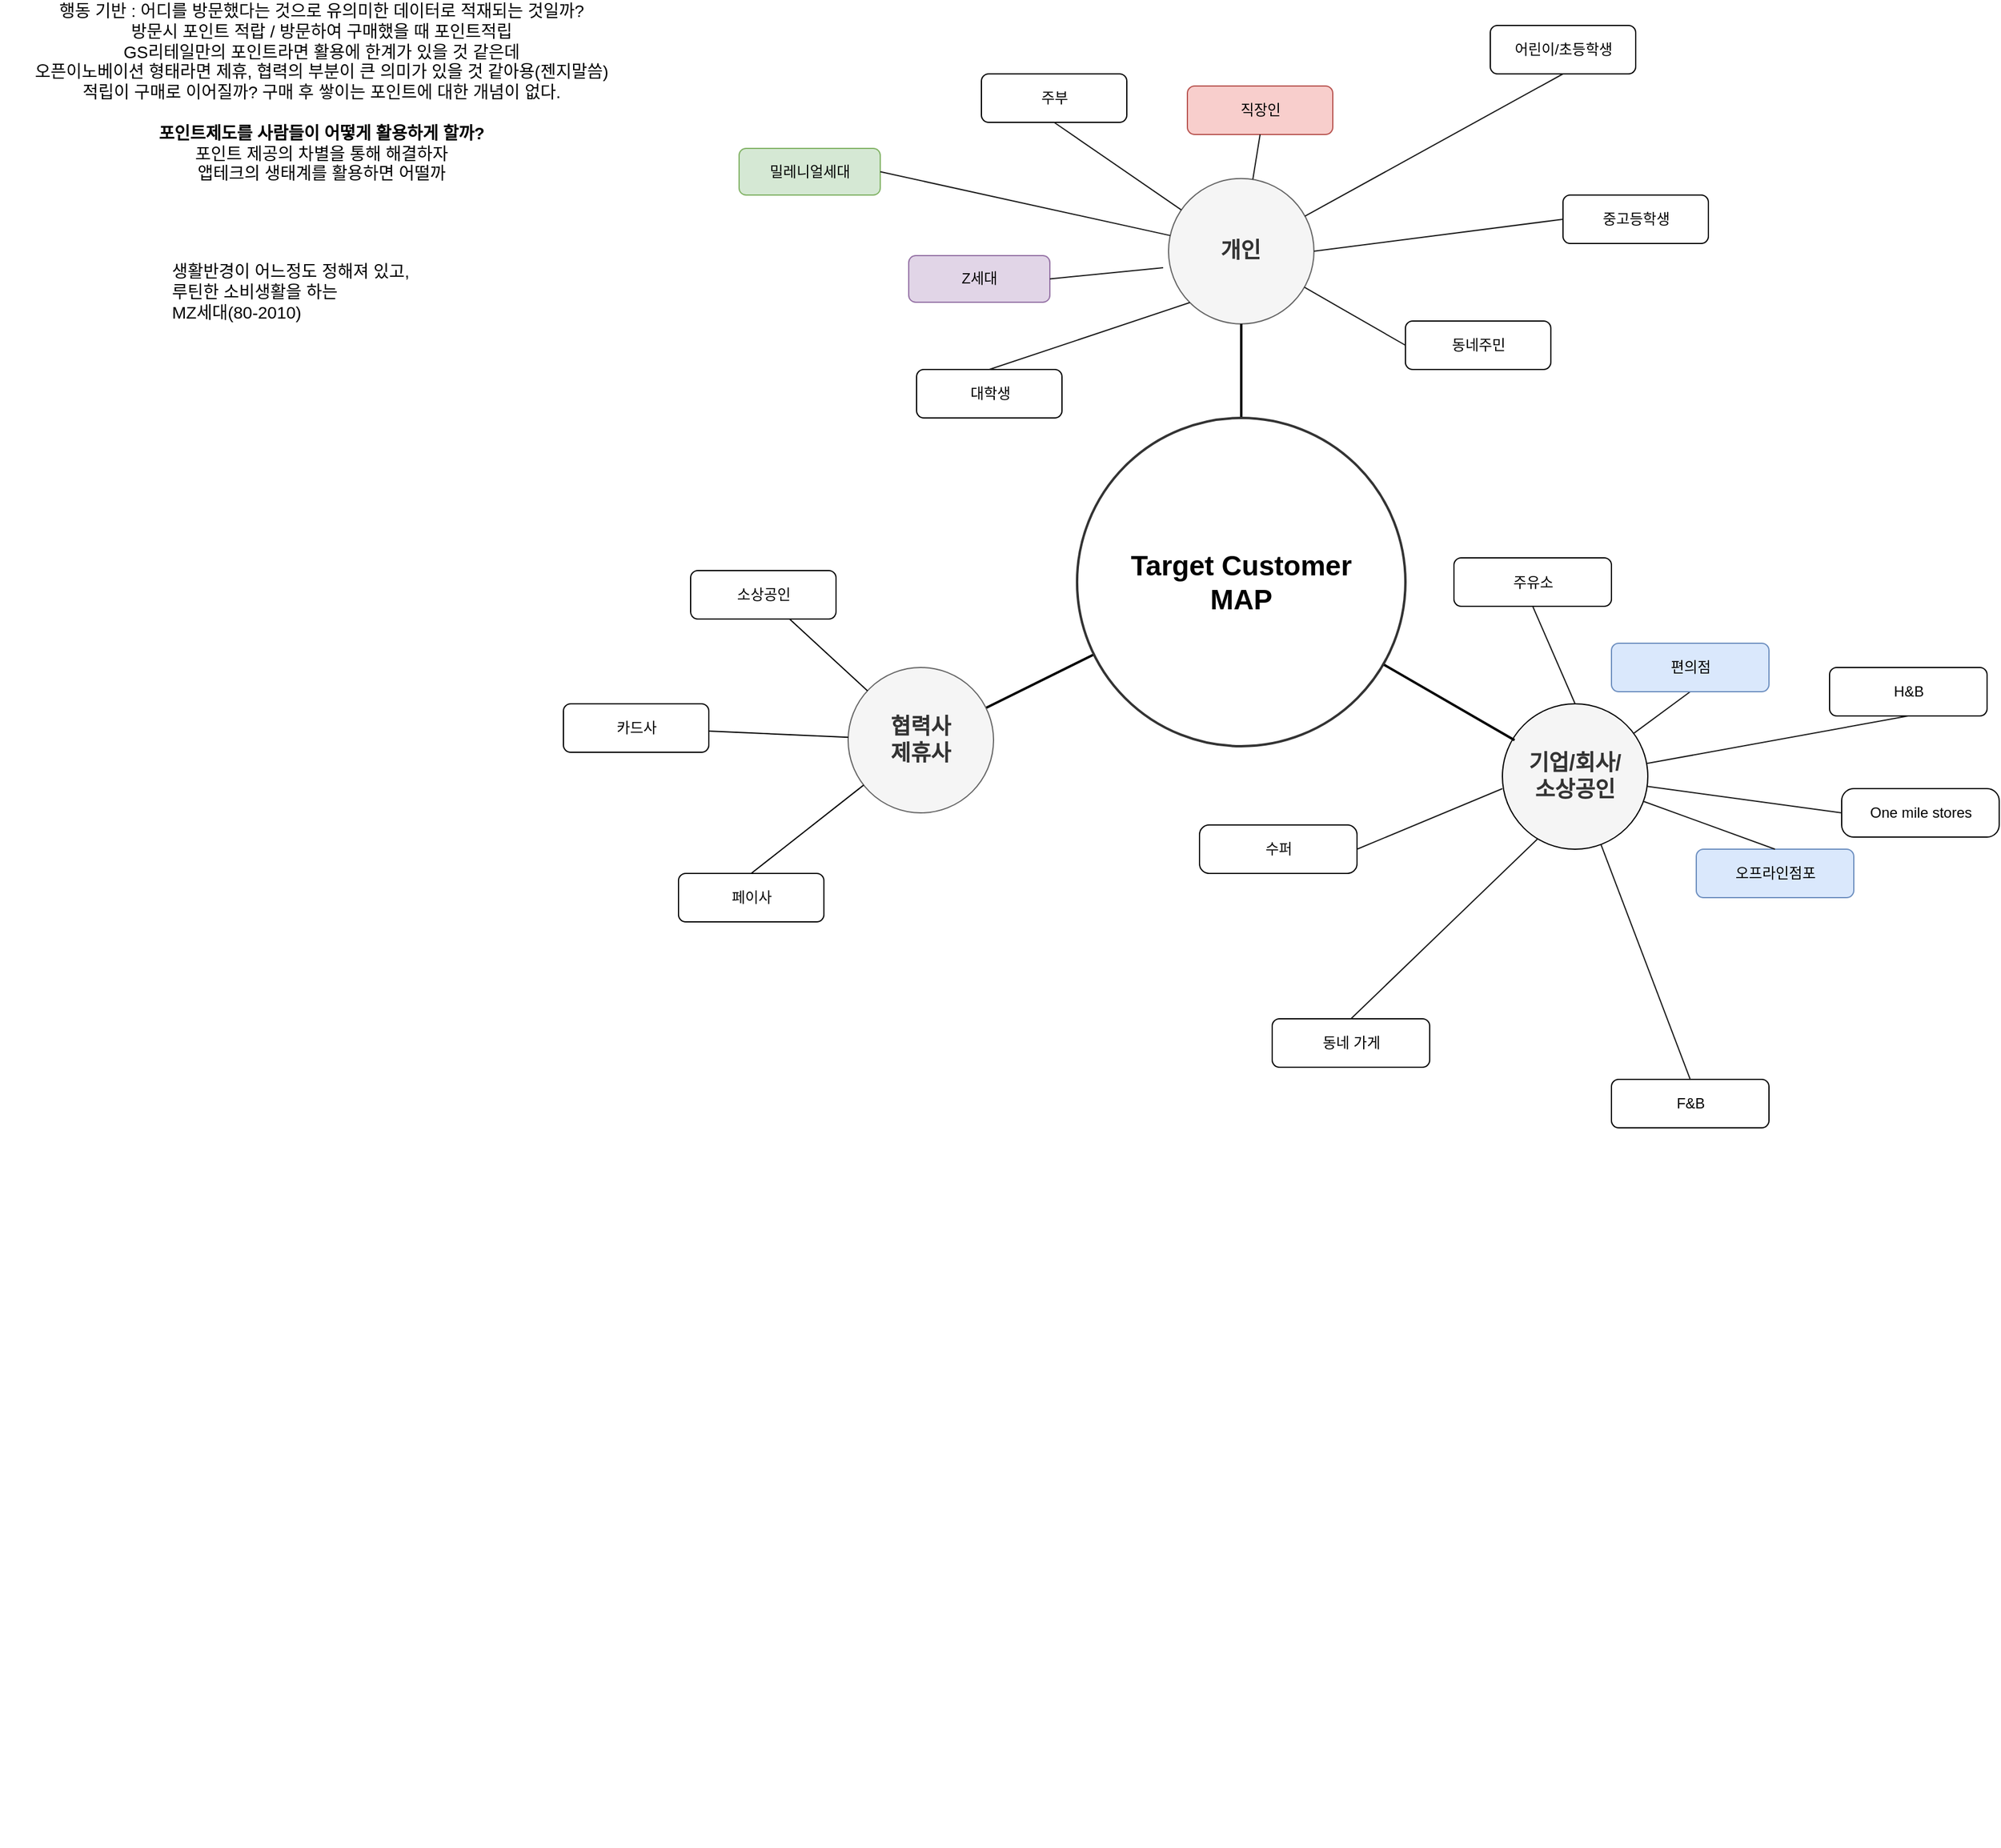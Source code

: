 <mxfile version="20.0.1" type="github">
  <diagram id="QPExyigMwL1r7ggazR5A" name="Page-1">
    <mxGraphModel dx="1938" dy="1811" grid="1" gridSize="10" guides="1" tooltips="1" connect="1" arrows="1" fold="1" page="1" pageScale="1" pageWidth="1169" pageHeight="827" background="none" math="0" shadow="0">
      <root>
        <mxCell id="0" />
        <mxCell id="1" parent="0" />
        <mxCell id="1350" value="기업/회사/&lt;br style=&quot;font-size: 18px;&quot;&gt;소상공인" style="ellipse;whiteSpace=wrap;html=1;shadow=0;fontFamily=Helvetica;fontSize=18;fontColor=#333333;align=center;strokeWidth=1;fillColor=#f5f5f5;strokeColor=#000000;fontStyle=1" parent="1" vertex="1">
          <mxGeometry x="1300" y="-170.0" width="120" height="120" as="geometry" />
        </mxCell>
        <mxCell id="1351" value="&lt;span style=&quot;font-size: 18px;&quot;&gt;개인&lt;/span&gt;" style="ellipse;whiteSpace=wrap;html=1;shadow=0;fontFamily=Helvetica;fontSize=18;align=center;strokeWidth=1;fillColor=#f5f5f5;strokeColor=#666666;fontColor=#333333;fontStyle=1" parent="1" vertex="1">
          <mxGeometry x="1024.45" y="-603.67" width="120" height="120" as="geometry" />
        </mxCell>
        <mxCell id="1357" value="대학생" style="rounded=1;strokeWidth=1;shadow=0;html=1;" parent="1" vertex="1">
          <mxGeometry x="816.5" y="-446.0" width="120" height="40" as="geometry" />
        </mxCell>
        <mxCell id="1358" value="오프라인점포" style="rounded=1;strokeWidth=1;shadow=0;html=1;fillColor=#dae8fc;strokeColor=#6c8ebf;" parent="1" vertex="1">
          <mxGeometry x="1460" y="-50" width="130" height="40" as="geometry" />
        </mxCell>
        <mxCell id="1359" style="endArrow=none;strokeWidth=2;strokeColor=#000000;html=1;" parent="1" source="1515" edge="1">
          <mxGeometry relative="1" as="geometry">
            <mxPoint x="1310" y="-140" as="targetPoint" />
          </mxGeometry>
        </mxCell>
        <mxCell id="1360" style="endArrow=none;strokeWidth=2;strokeColor=#000000;html=1;" parent="1" source="1515" target="1351" edge="1">
          <mxGeometry relative="1" as="geometry">
            <mxPoint x="1080" y="-410" as="sourcePoint" />
            <mxPoint x="1100" y="-510" as="targetPoint" />
          </mxGeometry>
        </mxCell>
        <mxCell id="1363" style="endArrow=none;strokeWidth=2;strokeColor=#000000;html=1;" parent="1" source="1515" target="1516" edge="1">
          <mxGeometry relative="1" as="geometry">
            <mxPoint x="760" y="-160" as="targetPoint" />
          </mxGeometry>
        </mxCell>
        <mxCell id="1367" value="One mile stores" style="rounded=1;strokeWidth=1;shadow=0;html=1;arcSize=25;" parent="1" vertex="1">
          <mxGeometry x="1580" y="-100" width="130" height="40" as="geometry" />
        </mxCell>
        <mxCell id="1369" value="H&amp;amp;B" style="rounded=1;strokeWidth=1;shadow=0;html=1;" parent="1" vertex="1">
          <mxGeometry x="1570" y="-200" width="130" height="40" as="geometry" />
        </mxCell>
        <mxCell id="1370" value="수퍼" style="rounded=1;strokeWidth=1;shadow=0;html=1;arcSize=20;" parent="1" vertex="1">
          <mxGeometry x="1050" y="-70.0" width="130" height="40" as="geometry" />
        </mxCell>
        <mxCell id="1376" value="동네 가게" style="rounded=1;strokeWidth=1;shadow=0;html=1;" parent="1" vertex="1">
          <mxGeometry x="1110" y="90" width="130" height="40" as="geometry" />
        </mxCell>
        <mxCell id="1378" value="" style="edgeStyle=none;endArrow=none;strokeWidth=1;strokeColor=#1A1A1A;html=1;entryX=0;entryY=0.5;entryDx=0;entryDy=0;" parent="1" source="1350" target="1367" edge="1">
          <mxGeometry x="835" y="-285" width="100" height="100" as="geometry">
            <mxPoint x="835" y="-185" as="sourcePoint" />
            <mxPoint x="935" y="-285" as="targetPoint" />
          </mxGeometry>
        </mxCell>
        <mxCell id="1379" value="" style="edgeStyle=none;endArrow=none;strokeWidth=1;strokeColor=#1A1A1A;html=1;entryX=0.5;entryY=0;entryDx=0;entryDy=0;" parent="1" source="1350" target="1358" edge="1">
          <mxGeometry x="835" y="-285" width="100" height="100" as="geometry">
            <mxPoint x="835" y="-185" as="sourcePoint" />
            <mxPoint x="935" y="-285" as="targetPoint" />
          </mxGeometry>
        </mxCell>
        <mxCell id="1381" value="" style="edgeStyle=none;endArrow=none;strokeWidth=1;strokeColor=#1A1A1A;html=1;entryX=0.5;entryY=1;entryDx=0;entryDy=0;" parent="1" source="1350" target="1369" edge="1">
          <mxGeometry x="835" y="-285" width="100" height="100" as="geometry">
            <mxPoint x="835" y="-185" as="sourcePoint" />
            <mxPoint x="1565" y="-150" as="targetPoint" />
          </mxGeometry>
        </mxCell>
        <mxCell id="1383" value="" style="edgeStyle=none;endArrow=none;strokeWidth=1;strokeColor=#1A1A1A;html=1;entryX=0.5;entryY=1;entryDx=0;entryDy=0;" parent="1" source="1350" target="1371" edge="1">
          <mxGeometry x="835" y="-285" width="100" height="100" as="geometry">
            <mxPoint x="835" y="-185" as="sourcePoint" />
            <mxPoint x="935" y="-285" as="targetPoint" />
          </mxGeometry>
        </mxCell>
        <mxCell id="1384" value="" style="edgeStyle=none;endArrow=none;strokeWidth=1;strokeColor=#1A1A1A;html=1;startArrow=none;entryX=0.242;entryY=0.929;entryDx=0;entryDy=0;exitX=0.5;exitY=0;exitDx=0;exitDy=0;entryPerimeter=0;" parent="1" source="1376" target="1350" edge="1">
          <mxGeometry x="835" y="-285" width="100" height="100" as="geometry">
            <mxPoint x="1300" y="-20" as="sourcePoint" />
            <mxPoint x="1696.5" y="-221.5" as="targetPoint" />
          </mxGeometry>
        </mxCell>
        <mxCell id="1388" value="밀레니얼세대" style="rounded=1;strokeWidth=1;shadow=0;html=1;fillColor=#d5e8d4;strokeColor=#82b366;" parent="1" vertex="1">
          <mxGeometry x="670" y="-628.5" width="116.5" height="38.5" as="geometry" />
        </mxCell>
        <mxCell id="1389" value="주부" style="rounded=1;strokeWidth=1;shadow=0;html=1;" parent="1" vertex="1">
          <mxGeometry x="870" y="-690" width="120" height="40" as="geometry" />
        </mxCell>
        <mxCell id="1390" value="중고등학생" style="rounded=1;strokeWidth=1;shadow=0;html=1;" parent="1" vertex="1">
          <mxGeometry x="1350" y="-590" width="120" height="40" as="geometry" />
        </mxCell>
        <mxCell id="1391" value="직장인" style="rounded=1;strokeWidth=1;shadow=0;html=1;fillColor=#f8cecc;strokeColor=#b85450;" parent="1" vertex="1">
          <mxGeometry x="1040" y="-680.0" width="120" height="40" as="geometry" />
        </mxCell>
        <mxCell id="1392" value="어린이/초등학생" style="rounded=1;strokeWidth=1;shadow=0;html=1;" parent="1" vertex="1">
          <mxGeometry x="1290" y="-730" width="120" height="40" as="geometry" />
        </mxCell>
        <mxCell id="1399" value="" style="edgeStyle=none;endArrow=none;strokeWidth=1;strokeColor=#1A1A1A;html=1;fillColor=#dae8fc;entryX=0.5;entryY=0;entryDx=0;entryDy=0;exitX=0;exitY=1;exitDx=0;exitDy=0;" parent="1" source="1351" target="1357" edge="1">
          <mxGeometry x="-77.02" y="-880.5" width="100" height="100" as="geometry">
            <mxPoint x="-77.02" y="-780.5" as="sourcePoint" />
            <mxPoint x="22.98" y="-880.5" as="targetPoint" />
          </mxGeometry>
        </mxCell>
        <mxCell id="1400" value="" style="edgeStyle=none;endArrow=none;strokeWidth=1;strokeColor=#1A1A1A;html=1;fillColor=#dae8fc;entryX=1;entryY=0.5;entryDx=0;entryDy=0;" parent="1" source="1351" target="1388" edge="1">
          <mxGeometry x="-77.02" y="-880.5" width="100" height="100" as="geometry">
            <mxPoint x="-77.02" y="-780.5" as="sourcePoint" />
            <mxPoint x="22.98" y="-880.5" as="targetPoint" />
          </mxGeometry>
        </mxCell>
        <mxCell id="1401" value="" style="edgeStyle=none;endArrow=none;strokeWidth=1;strokeColor=#1A1A1A;html=1;fillColor=#dae8fc;entryX=0.5;entryY=1;entryDx=0;entryDy=0;" parent="1" source="1351" target="1389" edge="1">
          <mxGeometry x="-77.02" y="-880.5" width="100" height="100" as="geometry">
            <mxPoint x="-77.02" y="-780.5" as="sourcePoint" />
            <mxPoint x="22.98" y="-880.5" as="targetPoint" />
          </mxGeometry>
        </mxCell>
        <mxCell id="1402" value="" style="edgeStyle=none;endArrow=none;strokeWidth=1;strokeColor=#1A1A1A;html=1;exitX=1;exitY=0.5;exitDx=0;exitDy=0;fillColor=#dae8fc;entryX=0;entryY=0.5;entryDx=0;entryDy=0;" parent="1" source="1351" target="1390" edge="1">
          <mxGeometry x="-77.02" y="-880.5" width="100" height="100" as="geometry">
            <mxPoint x="-77.02" y="-780.5" as="sourcePoint" />
            <mxPoint x="1259.48" y="-618.67" as="targetPoint" />
          </mxGeometry>
        </mxCell>
        <mxCell id="1403" value="" style="edgeStyle=none;endArrow=none;strokeWidth=1;strokeColor=#1A1A1A;html=1;entryX=0.5;entryY=1;entryDx=0;entryDy=0;fillColor=#dae8fc;" parent="1" source="1351" target="1391" edge="1">
          <mxGeometry x="-77.02" y="-880.5" width="100" height="100" as="geometry">
            <mxPoint x="-77.02" y="-780.5" as="sourcePoint" />
            <mxPoint x="22.98" y="-880.5" as="targetPoint" />
          </mxGeometry>
        </mxCell>
        <mxCell id="1404" value="" style="edgeStyle=none;endArrow=none;strokeWidth=1;strokeColor=#1A1A1A;html=1;fillColor=#dae8fc;entryX=0.5;entryY=1;entryDx=0;entryDy=0;" parent="1" source="1351" target="1392" edge="1">
          <mxGeometry x="-77.02" y="-880.5" width="100" height="100" as="geometry">
            <mxPoint x="-77.02" y="-780.5" as="sourcePoint" />
            <mxPoint x="1160" y="-670" as="targetPoint" />
          </mxGeometry>
        </mxCell>
        <mxCell id="1515" value="&lt;p style=&quot;line-height: 1.2; font-size: 23px;&quot;&gt;Target Customer&lt;br&gt;MAP&lt;/p&gt;" style="ellipse;whiteSpace=wrap;html=1;shadow=0;fontFamily=Helvetica;fontSize=30;fontColor=#000000;align=center;strokeColor=#333333;strokeWidth=2;fillColor=#FFFFFF;fontStyle=1;gradientColor=none;" parent="1" vertex="1">
          <mxGeometry x="948.95" y="-406" width="271" height="271" as="geometry" />
        </mxCell>
        <mxCell id="1516" value="협력사&lt;br style=&quot;font-size: 18px;&quot;&gt;제휴사" style="ellipse;whiteSpace=wrap;html=1;shadow=0;fontFamily=Helvetica;fontSize=18;align=center;strokeWidth=1;fillColor=#f5f5f5;fontColor=#333333;strokeColor=#666666;fontStyle=1" parent="1" vertex="1">
          <mxGeometry x="760" y="-200" width="120" height="120" as="geometry" />
        </mxCell>
        <mxCell id="1518" value="페이사" style="rounded=1;strokeWidth=1;shadow=0;html=1;" parent="1" vertex="1">
          <mxGeometry x="620" y="-30" width="120" height="40" as="geometry" />
        </mxCell>
        <mxCell id="1523" value="소상공인" style="rounded=1;strokeWidth=1;shadow=0;html=1;" parent="1" vertex="1">
          <mxGeometry x="630" y="-280" width="120" height="40" as="geometry" />
        </mxCell>
        <mxCell id="1525" value="카드사" style="rounded=1;strokeWidth=1;shadow=0;html=1;" parent="1" vertex="1">
          <mxGeometry x="525" y="-170" width="120" height="40" as="geometry" />
        </mxCell>
        <mxCell id="1530" value="" style="edgeStyle=none;endArrow=none;strokeWidth=1;strokeColor=#000000;html=1;entryX=0.5;entryY=0;entryDx=0;entryDy=0;" parent="1" source="1516" target="1518" edge="1">
          <mxGeometry x="-1400" y="-1370" width="100" height="100" as="geometry">
            <mxPoint x="-1400" y="-1270" as="sourcePoint" />
            <mxPoint x="590" as="targetPoint" />
          </mxGeometry>
        </mxCell>
        <mxCell id="1535" value="" style="edgeStyle=none;endArrow=none;strokeWidth=1;strokeColor=#000000;html=1;" parent="1" source="1516" target="1523" edge="1">
          <mxGeometry x="-1400" y="-1370" width="100" height="100" as="geometry">
            <mxPoint x="-1400" y="-1270" as="sourcePoint" />
            <mxPoint x="-1300" y="-1370" as="targetPoint" />
          </mxGeometry>
        </mxCell>
        <mxCell id="1537" value="" style="edgeStyle=none;endArrow=none;strokeWidth=1;strokeColor=#000000;html=1;" parent="1" source="1516" target="1525" edge="1">
          <mxGeometry x="-1400" y="-1370" width="100" height="100" as="geometry">
            <mxPoint x="-1400" y="-1270" as="sourcePoint" />
            <mxPoint x="-1300" y="-1370" as="targetPoint" />
          </mxGeometry>
        </mxCell>
        <mxCell id="1542" style="edgeStyle=none;rounded=0;html=1;exitX=0.5;exitY=1;endArrow=none;endFill=0;jettySize=auto;orthogonalLoop=1;strokeColor=#736CA8;strokeWidth=2;fillColor=#64bbe2;fontSize=20;fontColor=#23445D;" parent="1" edge="1">
          <mxGeometry relative="1" as="geometry">
            <mxPoint x="137.0" y="771.5" as="sourcePoint" />
            <mxPoint x="137.0" y="771.5" as="targetPoint" />
          </mxGeometry>
        </mxCell>
        <mxCell id="1371" value="편의점" style="rounded=1;strokeWidth=1;shadow=0;html=1;fillColor=#dae8fc;strokeColor=#6c8ebf;" parent="1" vertex="1">
          <mxGeometry x="1390" y="-220.0" width="130" height="40" as="geometry" />
        </mxCell>
        <mxCell id="1372" value="주유소" style="rounded=1;strokeWidth=1;shadow=0;html=1;" parent="1" vertex="1">
          <mxGeometry x="1260" y="-290.5" width="130" height="40" as="geometry" />
        </mxCell>
        <mxCell id="1368" value="F&amp;amp;B" style="rounded=1;strokeWidth=1;shadow=0;html=1;" parent="1" vertex="1">
          <mxGeometry x="1390" y="140" width="130" height="40" as="geometry" />
        </mxCell>
        <mxCell id="eHQBB2w61euCmlzX3z03-1544" value="" style="edgeStyle=none;endArrow=none;strokeWidth=1;strokeColor=#1A1A1A;html=1;entryX=0.5;entryY=0;entryDx=0;entryDy=0;" edge="1" parent="1" source="1350" target="1368">
          <mxGeometry x="835" y="-285" width="100" height="100" as="geometry">
            <mxPoint x="1580.47" y="-2.507" as="sourcePoint" />
            <mxPoint x="1496.5" y="8.5" as="targetPoint" />
          </mxGeometry>
        </mxCell>
        <mxCell id="eHQBB2w61euCmlzX3z03-1546" value="동네주민" style="rounded=1;strokeWidth=1;shadow=0;html=1;" vertex="1" parent="1">
          <mxGeometry x="1219.95" y="-486.0" width="120" height="40" as="geometry" />
        </mxCell>
        <mxCell id="eHQBB2w61euCmlzX3z03-1548" value="" style="edgeStyle=none;endArrow=none;strokeWidth=1;strokeColor=#1A1A1A;html=1;entryX=0;entryY=0.5;entryDx=0;entryDy=0;fillColor=#dae8fc;" edge="1" parent="1" source="1351" target="eHQBB2w61euCmlzX3z03-1546">
          <mxGeometry x="-67.02" y="-870.5" width="100" height="100" as="geometry">
            <mxPoint x="1149.48" y="-592" as="sourcePoint" />
            <mxPoint x="1227.98" y="-650.5" as="targetPoint" />
          </mxGeometry>
        </mxCell>
        <mxCell id="eHQBB2w61euCmlzX3z03-1549" value="&lt;font style=&quot;font-size: 14px;&quot;&gt;&lt;font style=&quot;font-size: 14px;&quot;&gt;행동 기반 : 어디를 방문했다는 것으로 유의미한 데이터로 적재되는 것일까?&lt;br&gt;방문시 포인트 적랍 / 방문하여 구매했을 때 포인트적립&lt;br&gt;GS리테일만의 포인트라면 활용에 한계가 있을 것 같은데&lt;br&gt;오픈이노베이션 형태라면 제휴, 협력의 부분이 큰 의미가 있을 것 같아용(젠지말씀)&lt;br&gt;&lt;/font&gt;적립이 구매로 이어질까? 구매 후 쌓이는 포인트에 대한 개념이 없다.&lt;br&gt;&lt;br&gt;&lt;b&gt;포인트제도를 사람들이 어떻게 활용하게 할까?&lt;br&gt;&lt;/b&gt;포인트 제공의 차별을 통해 해결하자&lt;br&gt;앱테크의 생태계를 활용하면 어떨까&lt;br&gt;&lt;/font&gt;" style="text;html=1;resizable=0;autosize=1;align=center;verticalAlign=middle;points=[];fillColor=none;strokeColor=none;rounded=0;fontColor=#000000;" vertex="1" parent="1">
          <mxGeometry x="60" y="-740" width="530" height="130" as="geometry" />
        </mxCell>
        <mxCell id="eHQBB2w61euCmlzX3z03-1558" value="" style="edgeStyle=none;endArrow=none;strokeWidth=1;strokeColor=#1A1A1A;html=1;startArrow=none;entryX=1;entryY=0.5;entryDx=0;entryDy=0;" edge="1" parent="1" target="1370">
          <mxGeometry x="784.43" y="-225" width="100" height="100" as="geometry">
            <mxPoint x="1300" y="-100" as="sourcePoint" />
            <mxPoint x="1260" y="-110" as="targetPoint" />
          </mxGeometry>
        </mxCell>
        <mxCell id="eHQBB2w61euCmlzX3z03-1564" value="" style="edgeStyle=none;endArrow=none;strokeWidth=1;strokeColor=#1A1A1A;html=1;exitX=0.5;exitY=0;exitDx=0;exitDy=0;entryX=0.5;entryY=1;entryDx=0;entryDy=0;" edge="1" parent="1" source="1350" target="1372">
          <mxGeometry x="845" y="-275" width="100" height="100" as="geometry">
            <mxPoint x="1417.303" y="-136.911" as="sourcePoint" />
            <mxPoint x="1360" y="-250" as="targetPoint" />
          </mxGeometry>
        </mxCell>
        <mxCell id="eHQBB2w61euCmlzX3z03-1572" value="생활반경이 어느정도 정해져 있고,&lt;br style=&quot;font-size: 14px;&quot;&gt;루틴한 소비생활을 하는&lt;br style=&quot;font-size: 14px;&quot;&gt;MZ세대(80-2010)" style="text;html=1;resizable=0;autosize=1;align=left;verticalAlign=middle;points=[];fillColor=none;strokeColor=none;rounded=0;fontSize=14;fontColor=#000000;" vertex="1" parent="1">
          <mxGeometry x="200" y="-540" width="230" height="60" as="geometry" />
        </mxCell>
        <mxCell id="eHQBB2w61euCmlzX3z03-1573" value="Z세대" style="rounded=1;strokeWidth=1;shadow=0;html=1;fillColor=#e1d5e7;strokeColor=#9673a6;" vertex="1" parent="1">
          <mxGeometry x="810" y="-540" width="116.5" height="38.5" as="geometry" />
        </mxCell>
        <mxCell id="eHQBB2w61euCmlzX3z03-1574" value="" style="edgeStyle=none;endArrow=none;strokeWidth=1;strokeColor=#1A1A1A;html=1;fillColor=#dae8fc;entryX=1;entryY=0.5;entryDx=0;entryDy=0;" edge="1" parent="1" target="eHQBB2w61euCmlzX3z03-1573">
          <mxGeometry x="-67.02" y="-870.5" width="100" height="100" as="geometry">
            <mxPoint x="1020" y="-530" as="sourcePoint" />
            <mxPoint x="940" y="-520" as="targetPoint" />
          </mxGeometry>
        </mxCell>
      </root>
    </mxGraphModel>
  </diagram>
</mxfile>
